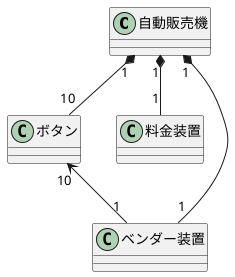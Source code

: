 @startuml クラス図
class 自動販売機{}
class ボタン{}
class 料金装置
class ベンダー装置
自動販売機 "1"*--"10" ボタン
ボタン "10"<-- "1"ベンダー装置

自動販売機 "1"*--"1" 料金装置
自動販売機 "1"*--"1" ベンダー装置
@endumlbenda